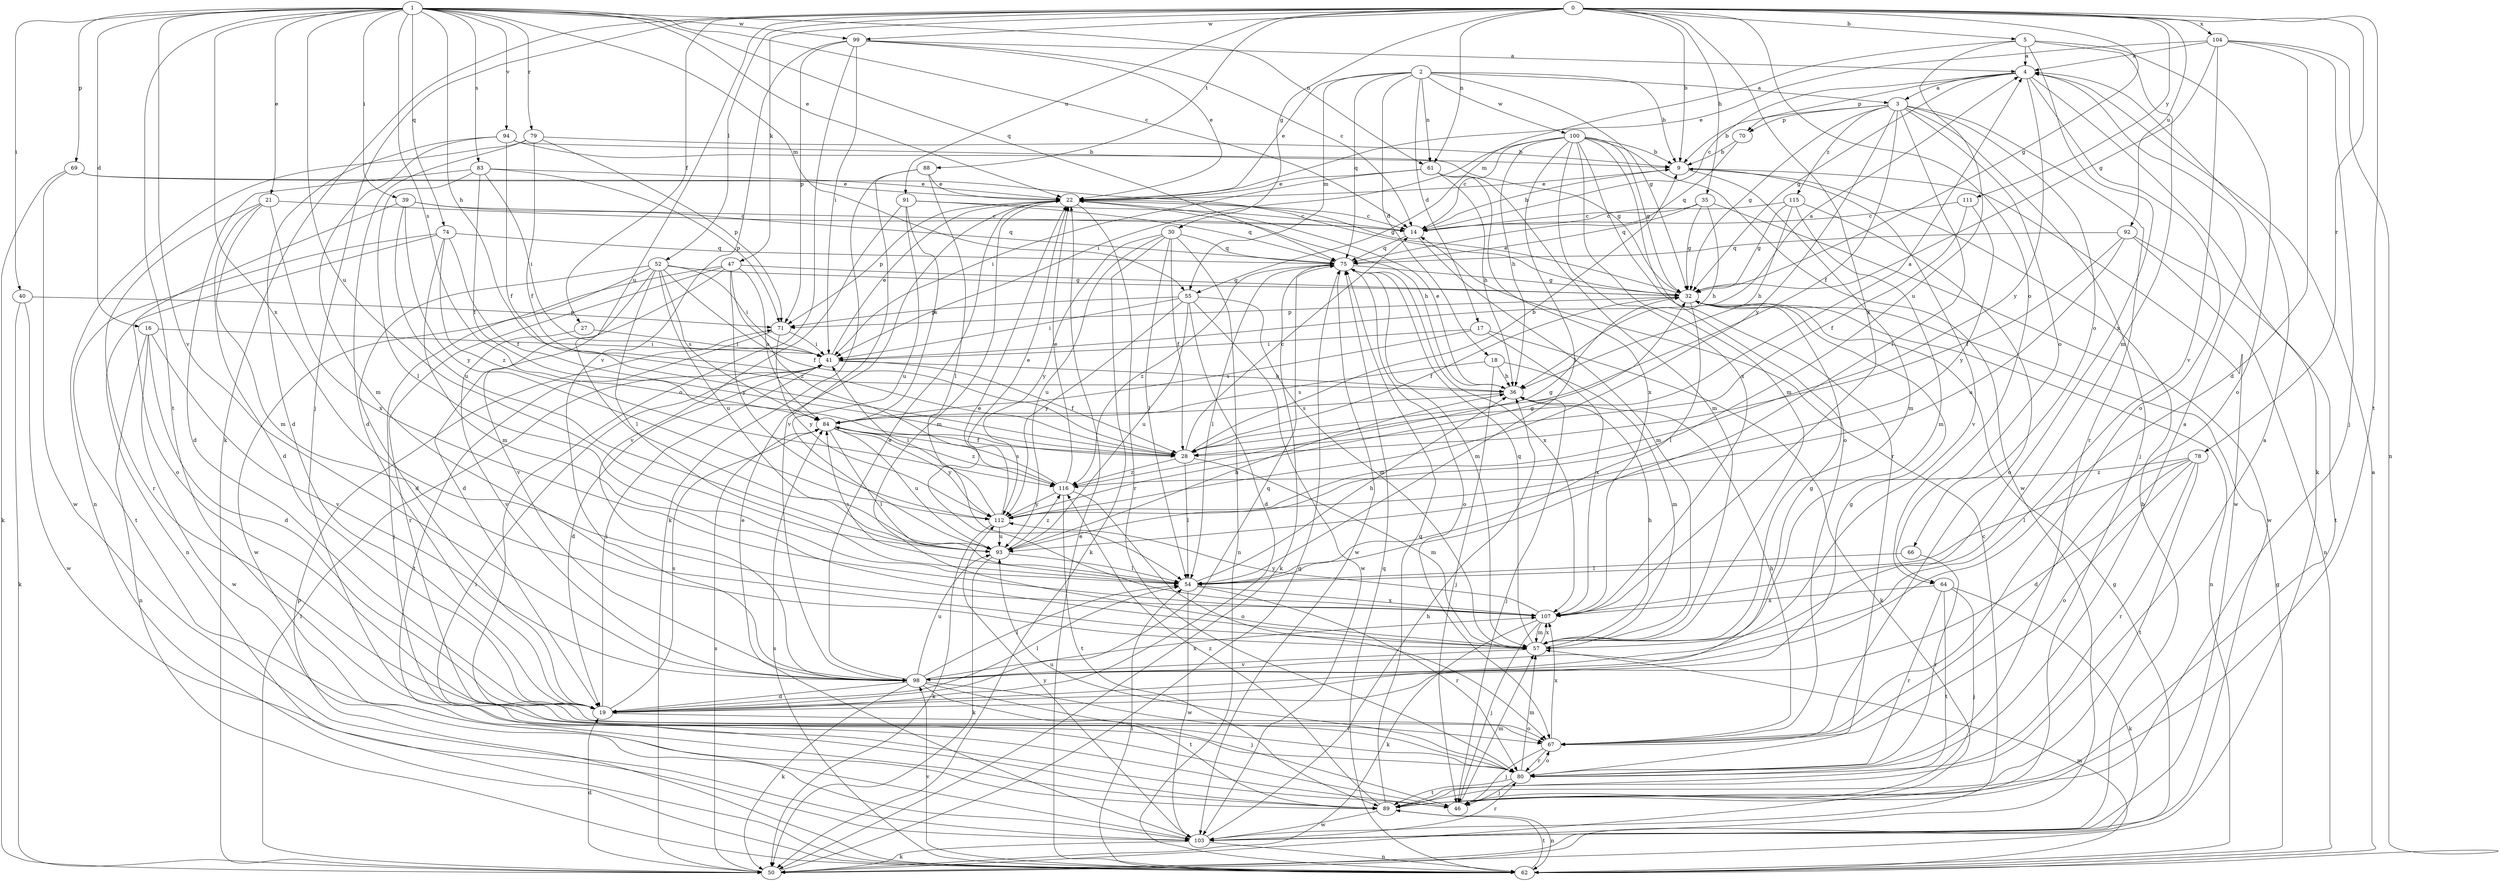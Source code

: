 strict digraph  {
0;
1;
2;
3;
4;
5;
9;
14;
16;
17;
18;
19;
21;
22;
27;
28;
30;
32;
35;
36;
39;
40;
41;
46;
47;
50;
52;
54;
55;
57;
61;
62;
64;
66;
67;
69;
70;
71;
74;
75;
78;
79;
80;
83;
84;
88;
89;
91;
92;
93;
94;
98;
99;
100;
103;
104;
107;
111;
112;
115;
116;
0 -> 5  [label=b];
0 -> 9  [label=b];
0 -> 27  [label=f];
0 -> 30  [label=g];
0 -> 32  [label=g];
0 -> 35  [label=h];
0 -> 46  [label=j];
0 -> 47  [label=k];
0 -> 50  [label=k];
0 -> 52  [label=l];
0 -> 61  [label=n];
0 -> 64  [label=o];
0 -> 78  [label=r];
0 -> 88  [label=t];
0 -> 89  [label=t];
0 -> 91  [label=u];
0 -> 92  [label=u];
0 -> 93  [label=u];
0 -> 99  [label=w];
0 -> 104  [label=x];
0 -> 107  [label=x];
0 -> 111  [label=y];
1 -> 14  [label=c];
1 -> 16  [label=d];
1 -> 21  [label=e];
1 -> 22  [label=e];
1 -> 36  [label=h];
1 -> 39  [label=i];
1 -> 40  [label=i];
1 -> 55  [label=m];
1 -> 61  [label=n];
1 -> 69  [label=p];
1 -> 74  [label=q];
1 -> 75  [label=q];
1 -> 79  [label=r];
1 -> 83  [label=s];
1 -> 84  [label=s];
1 -> 89  [label=t];
1 -> 93  [label=u];
1 -> 94  [label=v];
1 -> 98  [label=v];
1 -> 99  [label=w];
1 -> 107  [label=x];
2 -> 3  [label=a];
2 -> 9  [label=b];
2 -> 17  [label=d];
2 -> 18  [label=d];
2 -> 22  [label=e];
2 -> 32  [label=g];
2 -> 55  [label=m];
2 -> 61  [label=n];
2 -> 75  [label=q];
2 -> 100  [label=w];
3 -> 9  [label=b];
3 -> 28  [label=f];
3 -> 32  [label=g];
3 -> 46  [label=j];
3 -> 54  [label=l];
3 -> 64  [label=o];
3 -> 66  [label=o];
3 -> 70  [label=p];
3 -> 80  [label=r];
3 -> 112  [label=y];
3 -> 115  [label=z];
4 -> 3  [label=a];
4 -> 14  [label=c];
4 -> 32  [label=g];
4 -> 50  [label=k];
4 -> 67  [label=o];
4 -> 70  [label=p];
4 -> 112  [label=y];
5 -> 4  [label=a];
5 -> 55  [label=m];
5 -> 57  [label=m];
5 -> 67  [label=o];
5 -> 93  [label=u];
5 -> 107  [label=x];
9 -> 22  [label=e];
9 -> 57  [label=m];
9 -> 98  [label=v];
9 -> 103  [label=w];
14 -> 9  [label=b];
14 -> 57  [label=m];
14 -> 75  [label=q];
16 -> 19  [label=d];
16 -> 41  [label=i];
16 -> 62  [label=n];
16 -> 98  [label=v];
16 -> 103  [label=w];
17 -> 41  [label=i];
17 -> 50  [label=k];
17 -> 84  [label=s];
17 -> 107  [label=x];
18 -> 36  [label=h];
18 -> 46  [label=j];
18 -> 57  [label=m];
18 -> 84  [label=s];
19 -> 32  [label=g];
19 -> 41  [label=i];
19 -> 54  [label=l];
19 -> 67  [label=o];
19 -> 75  [label=q];
19 -> 84  [label=s];
21 -> 14  [label=c];
21 -> 19  [label=d];
21 -> 57  [label=m];
21 -> 80  [label=r];
21 -> 107  [label=x];
22 -> 14  [label=c];
22 -> 36  [label=h];
22 -> 57  [label=m];
22 -> 71  [label=p];
22 -> 80  [label=r];
27 -> 41  [label=i];
27 -> 98  [label=v];
28 -> 4  [label=a];
28 -> 9  [label=b];
28 -> 14  [label=c];
28 -> 54  [label=l];
28 -> 57  [label=m];
28 -> 116  [label=z];
30 -> 28  [label=f];
30 -> 50  [label=k];
30 -> 54  [label=l];
30 -> 62  [label=n];
30 -> 75  [label=q];
30 -> 93  [label=u];
30 -> 112  [label=y];
32 -> 22  [label=e];
32 -> 28  [label=f];
32 -> 54  [label=l];
32 -> 62  [label=n];
32 -> 71  [label=p];
35 -> 14  [label=c];
35 -> 32  [label=g];
35 -> 36  [label=h];
35 -> 75  [label=q];
35 -> 103  [label=w];
36 -> 22  [label=e];
36 -> 46  [label=j];
36 -> 84  [label=s];
39 -> 14  [label=c];
39 -> 67  [label=o];
39 -> 75  [label=q];
39 -> 93  [label=u];
39 -> 112  [label=y];
40 -> 50  [label=k];
40 -> 71  [label=p];
40 -> 103  [label=w];
41 -> 4  [label=a];
41 -> 19  [label=d];
41 -> 22  [label=e];
41 -> 28  [label=f];
41 -> 36  [label=h];
46 -> 41  [label=i];
46 -> 57  [label=m];
47 -> 19  [label=d];
47 -> 32  [label=g];
47 -> 80  [label=r];
47 -> 84  [label=s];
47 -> 103  [label=w];
47 -> 112  [label=y];
47 -> 116  [label=z];
50 -> 19  [label=d];
50 -> 32  [label=g];
50 -> 41  [label=i];
50 -> 75  [label=q];
50 -> 84  [label=s];
52 -> 19  [label=d];
52 -> 28  [label=f];
52 -> 32  [label=g];
52 -> 41  [label=i];
52 -> 46  [label=j];
52 -> 54  [label=l];
52 -> 84  [label=s];
52 -> 93  [label=u];
52 -> 98  [label=v];
54 -> 36  [label=h];
54 -> 80  [label=r];
54 -> 84  [label=s];
54 -> 103  [label=w];
54 -> 107  [label=x];
55 -> 19  [label=d];
55 -> 41  [label=i];
55 -> 57  [label=m];
55 -> 71  [label=p];
55 -> 93  [label=u];
55 -> 103  [label=w];
55 -> 112  [label=y];
57 -> 36  [label=h];
57 -> 75  [label=q];
57 -> 98  [label=v];
57 -> 107  [label=x];
61 -> 22  [label=e];
61 -> 36  [label=h];
61 -> 41  [label=i];
61 -> 57  [label=m];
61 -> 107  [label=x];
62 -> 4  [label=a];
62 -> 22  [label=e];
62 -> 32  [label=g];
62 -> 54  [label=l];
62 -> 57  [label=m];
62 -> 71  [label=p];
62 -> 75  [label=q];
62 -> 84  [label=s];
62 -> 89  [label=t];
62 -> 98  [label=v];
64 -> 46  [label=j];
64 -> 50  [label=k];
64 -> 80  [label=r];
64 -> 89  [label=t];
64 -> 107  [label=x];
66 -> 54  [label=l];
66 -> 80  [label=r];
67 -> 36  [label=h];
67 -> 46  [label=j];
67 -> 80  [label=r];
67 -> 107  [label=x];
69 -> 22  [label=e];
69 -> 32  [label=g];
69 -> 50  [label=k];
69 -> 103  [label=w];
70 -> 9  [label=b];
70 -> 75  [label=q];
71 -> 41  [label=i];
71 -> 89  [label=t];
71 -> 112  [label=y];
74 -> 28  [label=f];
74 -> 57  [label=m];
74 -> 62  [label=n];
74 -> 75  [label=q];
74 -> 89  [label=t];
74 -> 116  [label=z];
75 -> 32  [label=g];
75 -> 50  [label=k];
75 -> 54  [label=l];
75 -> 57  [label=m];
75 -> 67  [label=o];
75 -> 103  [label=w];
75 -> 107  [label=x];
75 -> 116  [label=z];
78 -> 19  [label=d];
78 -> 54  [label=l];
78 -> 67  [label=o];
78 -> 80  [label=r];
78 -> 89  [label=t];
78 -> 116  [label=z];
79 -> 9  [label=b];
79 -> 19  [label=d];
79 -> 28  [label=f];
79 -> 62  [label=n];
79 -> 71  [label=p];
80 -> 4  [label=a];
80 -> 46  [label=j];
80 -> 57  [label=m];
80 -> 67  [label=o];
80 -> 89  [label=t];
80 -> 93  [label=u];
83 -> 19  [label=d];
83 -> 22  [label=e];
83 -> 28  [label=f];
83 -> 41  [label=i];
83 -> 54  [label=l];
83 -> 71  [label=p];
84 -> 28  [label=f];
84 -> 54  [label=l];
84 -> 93  [label=u];
84 -> 112  [label=y];
84 -> 116  [label=z];
88 -> 22  [label=e];
88 -> 50  [label=k];
88 -> 54  [label=l];
88 -> 98  [label=v];
89 -> 4  [label=a];
89 -> 62  [label=n];
89 -> 75  [label=q];
89 -> 103  [label=w];
89 -> 116  [label=z];
91 -> 14  [label=c];
91 -> 75  [label=q];
91 -> 84  [label=s];
91 -> 93  [label=u];
91 -> 98  [label=v];
92 -> 28  [label=f];
92 -> 62  [label=n];
92 -> 75  [label=q];
92 -> 89  [label=t];
92 -> 93  [label=u];
93 -> 36  [label=h];
93 -> 50  [label=k];
93 -> 54  [label=l];
93 -> 116  [label=z];
94 -> 9  [label=b];
94 -> 19  [label=d];
94 -> 28  [label=f];
94 -> 32  [label=g];
94 -> 57  [label=m];
98 -> 19  [label=d];
98 -> 22  [label=e];
98 -> 32  [label=g];
98 -> 46  [label=j];
98 -> 50  [label=k];
98 -> 54  [label=l];
98 -> 80  [label=r];
98 -> 89  [label=t];
98 -> 93  [label=u];
98 -> 107  [label=x];
99 -> 4  [label=a];
99 -> 14  [label=c];
99 -> 22  [label=e];
99 -> 41  [label=i];
99 -> 67  [label=o];
99 -> 71  [label=p];
99 -> 98  [label=v];
100 -> 9  [label=b];
100 -> 14  [label=c];
100 -> 32  [label=g];
100 -> 36  [label=h];
100 -> 41  [label=i];
100 -> 54  [label=l];
100 -> 57  [label=m];
100 -> 67  [label=o];
100 -> 80  [label=r];
100 -> 103  [label=w];
100 -> 107  [label=x];
103 -> 9  [label=b];
103 -> 14  [label=c];
103 -> 22  [label=e];
103 -> 36  [label=h];
103 -> 50  [label=k];
103 -> 62  [label=n];
103 -> 80  [label=r];
103 -> 112  [label=y];
104 -> 4  [label=a];
104 -> 19  [label=d];
104 -> 22  [label=e];
104 -> 32  [label=g];
104 -> 46  [label=j];
104 -> 62  [label=n];
104 -> 98  [label=v];
107 -> 22  [label=e];
107 -> 46  [label=j];
107 -> 50  [label=k];
107 -> 57  [label=m];
107 -> 112  [label=y];
111 -> 14  [label=c];
111 -> 28  [label=f];
111 -> 112  [label=y];
112 -> 22  [label=e];
112 -> 32  [label=g];
112 -> 41  [label=i];
112 -> 50  [label=k];
112 -> 93  [label=u];
115 -> 14  [label=c];
115 -> 32  [label=g];
115 -> 36  [label=h];
115 -> 57  [label=m];
115 -> 67  [label=o];
116 -> 22  [label=e];
116 -> 32  [label=g];
116 -> 67  [label=o];
116 -> 84  [label=s];
116 -> 89  [label=t];
116 -> 112  [label=y];
}
